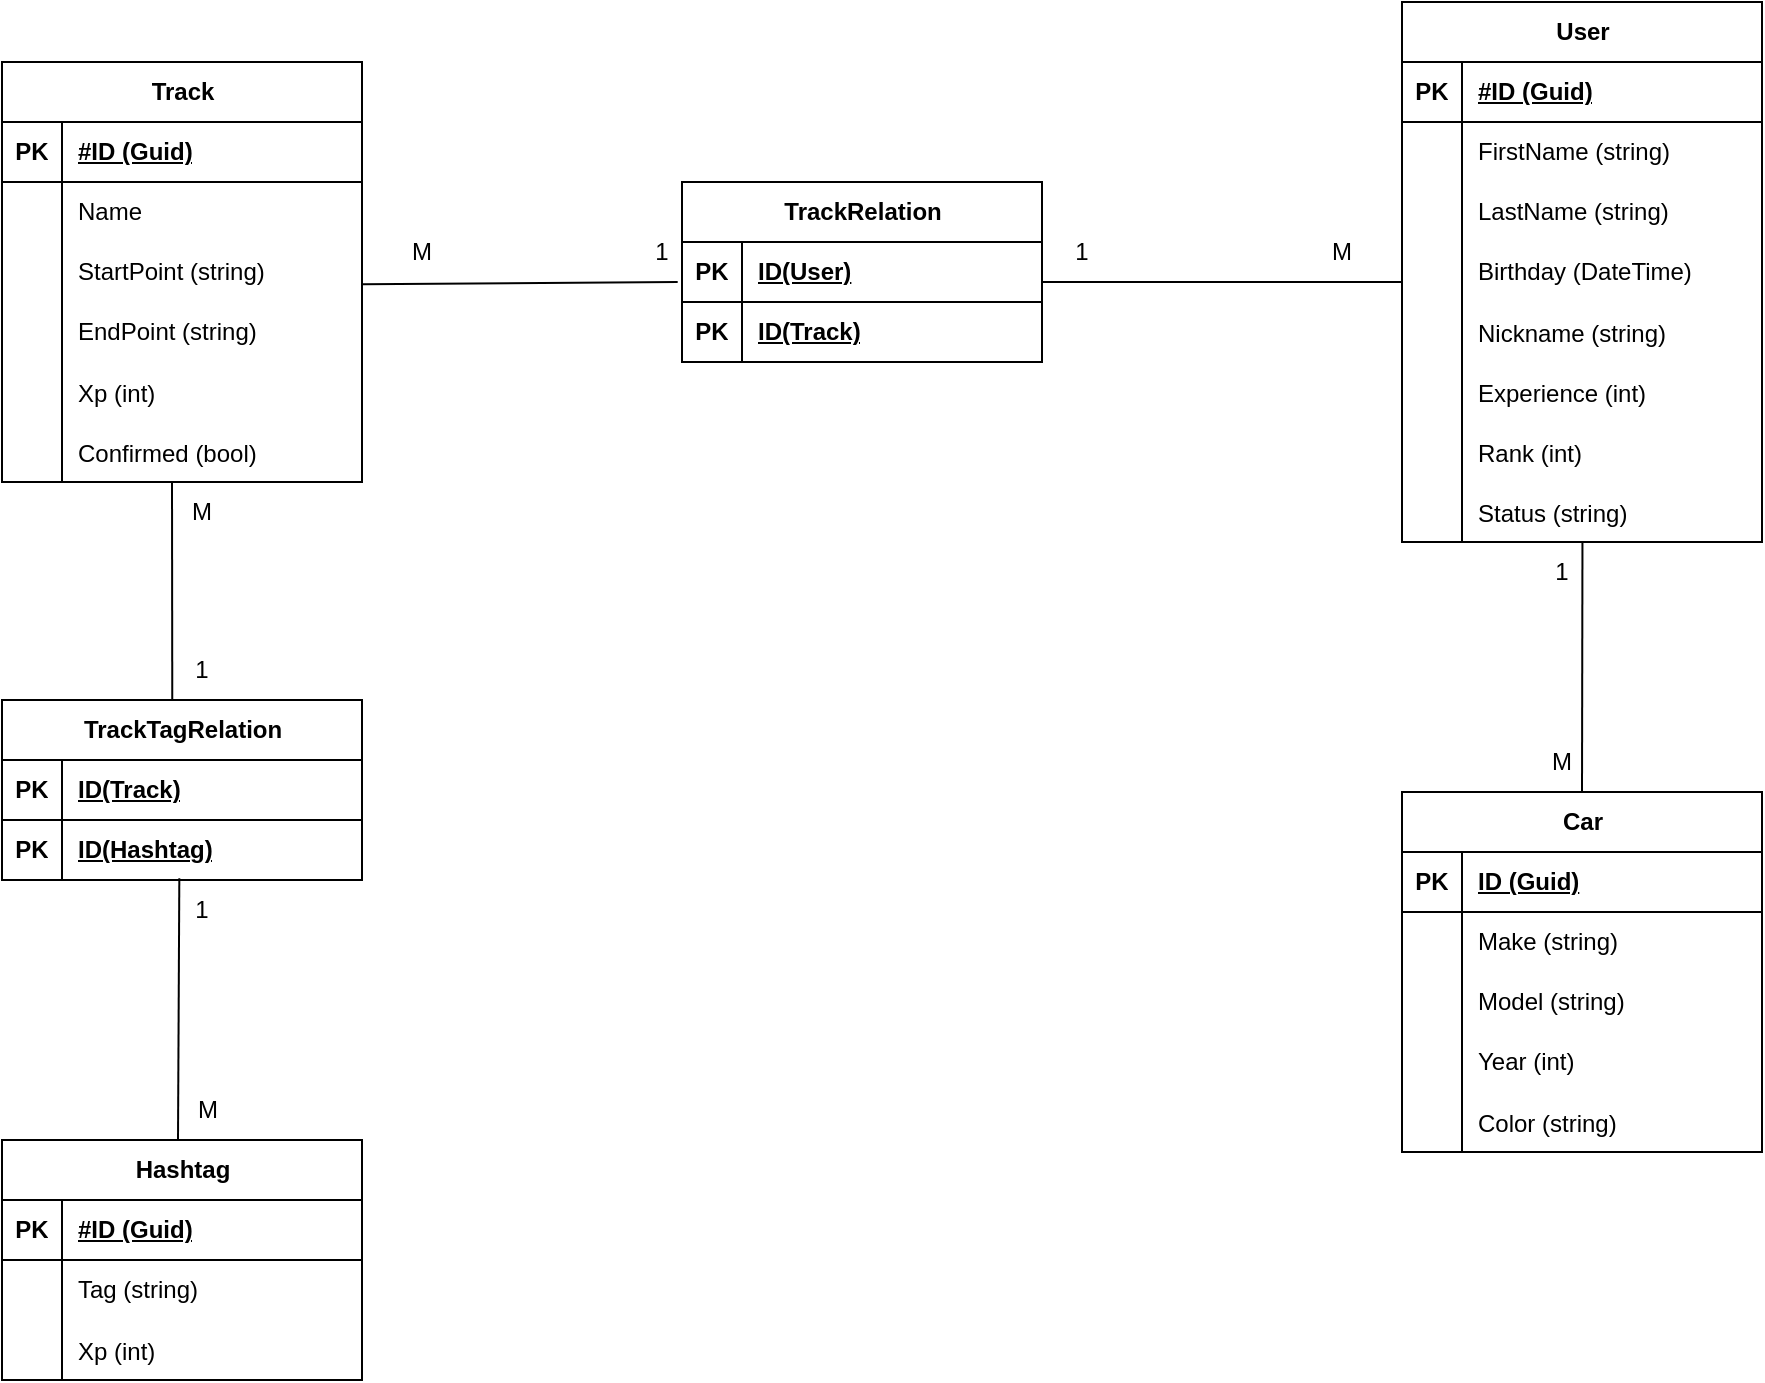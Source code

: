 <mxfile version="22.1.11" type="device">
  <diagram name="Pagină-1" id="ugL_ovDFjnaVIt7tFasv">
    <mxGraphModel dx="1313" dy="663" grid="1" gridSize="10" guides="1" tooltips="1" connect="1" arrows="1" fold="1" page="1" pageScale="1" pageWidth="1654" pageHeight="2336" math="0" shadow="0">
      <root>
        <mxCell id="0" />
        <mxCell id="1" parent="0" />
        <mxCell id="c0thV5aDV56CjZt5dfQd-1" value="User" style="shape=table;startSize=30;container=1;collapsible=1;childLayout=tableLayout;fixedRows=1;rowLines=0;fontStyle=1;align=center;resizeLast=1;html=1;" parent="1" vertex="1">
          <mxGeometry x="1087" y="881" width="180" height="270" as="geometry" />
        </mxCell>
        <mxCell id="c0thV5aDV56CjZt5dfQd-2" value="" style="shape=tableRow;horizontal=0;startSize=0;swimlaneHead=0;swimlaneBody=0;fillColor=none;collapsible=0;dropTarget=0;points=[[0,0.5],[1,0.5]];portConstraint=eastwest;top=0;left=0;right=0;bottom=1;" parent="c0thV5aDV56CjZt5dfQd-1" vertex="1">
          <mxGeometry y="30" width="180" height="30" as="geometry" />
        </mxCell>
        <mxCell id="c0thV5aDV56CjZt5dfQd-3" value="PK" style="shape=partialRectangle;connectable=0;fillColor=none;top=0;left=0;bottom=0;right=0;fontStyle=1;overflow=hidden;whiteSpace=wrap;html=1;" parent="c0thV5aDV56CjZt5dfQd-2" vertex="1">
          <mxGeometry width="30" height="30" as="geometry">
            <mxRectangle width="30" height="30" as="alternateBounds" />
          </mxGeometry>
        </mxCell>
        <mxCell id="c0thV5aDV56CjZt5dfQd-4" value="#ID (Guid)" style="shape=partialRectangle;connectable=0;fillColor=none;top=0;left=0;bottom=0;right=0;align=left;spacingLeft=6;fontStyle=5;overflow=hidden;whiteSpace=wrap;html=1;" parent="c0thV5aDV56CjZt5dfQd-2" vertex="1">
          <mxGeometry x="30" width="150" height="30" as="geometry">
            <mxRectangle width="150" height="30" as="alternateBounds" />
          </mxGeometry>
        </mxCell>
        <mxCell id="c0thV5aDV56CjZt5dfQd-5" value="" style="shape=tableRow;horizontal=0;startSize=0;swimlaneHead=0;swimlaneBody=0;fillColor=none;collapsible=0;dropTarget=0;points=[[0,0.5],[1,0.5]];portConstraint=eastwest;top=0;left=0;right=0;bottom=0;" parent="c0thV5aDV56CjZt5dfQd-1" vertex="1">
          <mxGeometry y="60" width="180" height="30" as="geometry" />
        </mxCell>
        <mxCell id="c0thV5aDV56CjZt5dfQd-6" value="" style="shape=partialRectangle;connectable=0;fillColor=none;top=0;left=0;bottom=0;right=0;editable=1;overflow=hidden;whiteSpace=wrap;html=1;" parent="c0thV5aDV56CjZt5dfQd-5" vertex="1">
          <mxGeometry width="30" height="30" as="geometry">
            <mxRectangle width="30" height="30" as="alternateBounds" />
          </mxGeometry>
        </mxCell>
        <mxCell id="c0thV5aDV56CjZt5dfQd-7" value="FirstName (string)" style="shape=partialRectangle;connectable=0;fillColor=none;top=0;left=0;bottom=0;right=0;align=left;spacingLeft=6;overflow=hidden;whiteSpace=wrap;html=1;" parent="c0thV5aDV56CjZt5dfQd-5" vertex="1">
          <mxGeometry x="30" width="150" height="30" as="geometry">
            <mxRectangle width="150" height="30" as="alternateBounds" />
          </mxGeometry>
        </mxCell>
        <mxCell id="c0thV5aDV56CjZt5dfQd-8" value="" style="shape=tableRow;horizontal=0;startSize=0;swimlaneHead=0;swimlaneBody=0;fillColor=none;collapsible=0;dropTarget=0;points=[[0,0.5],[1,0.5]];portConstraint=eastwest;top=0;left=0;right=0;bottom=0;" parent="c0thV5aDV56CjZt5dfQd-1" vertex="1">
          <mxGeometry y="90" width="180" height="30" as="geometry" />
        </mxCell>
        <mxCell id="c0thV5aDV56CjZt5dfQd-9" value="" style="shape=partialRectangle;connectable=0;fillColor=none;top=0;left=0;bottom=0;right=0;editable=1;overflow=hidden;whiteSpace=wrap;html=1;" parent="c0thV5aDV56CjZt5dfQd-8" vertex="1">
          <mxGeometry width="30" height="30" as="geometry">
            <mxRectangle width="30" height="30" as="alternateBounds" />
          </mxGeometry>
        </mxCell>
        <mxCell id="c0thV5aDV56CjZt5dfQd-10" value="LastName (string)" style="shape=partialRectangle;connectable=0;fillColor=none;top=0;left=0;bottom=0;right=0;align=left;spacingLeft=6;overflow=hidden;whiteSpace=wrap;html=1;" parent="c0thV5aDV56CjZt5dfQd-8" vertex="1">
          <mxGeometry x="30" width="150" height="30" as="geometry">
            <mxRectangle width="150" height="30" as="alternateBounds" />
          </mxGeometry>
        </mxCell>
        <mxCell id="c0thV5aDV56CjZt5dfQd-11" value="" style="shape=tableRow;horizontal=0;startSize=0;swimlaneHead=0;swimlaneBody=0;fillColor=none;collapsible=0;dropTarget=0;points=[[0,0.5],[1,0.5]];portConstraint=eastwest;top=0;left=0;right=0;bottom=0;" parent="c0thV5aDV56CjZt5dfQd-1" vertex="1">
          <mxGeometry y="120" width="180" height="30" as="geometry" />
        </mxCell>
        <mxCell id="c0thV5aDV56CjZt5dfQd-12" value="" style="shape=partialRectangle;connectable=0;fillColor=none;top=0;left=0;bottom=0;right=0;editable=1;overflow=hidden;whiteSpace=wrap;html=1;" parent="c0thV5aDV56CjZt5dfQd-11" vertex="1">
          <mxGeometry width="30" height="30" as="geometry">
            <mxRectangle width="30" height="30" as="alternateBounds" />
          </mxGeometry>
        </mxCell>
        <mxCell id="c0thV5aDV56CjZt5dfQd-13" value="Birthday (DateTime)" style="shape=partialRectangle;connectable=0;fillColor=none;top=0;left=0;bottom=0;right=0;align=left;spacingLeft=6;overflow=hidden;whiteSpace=wrap;html=1;" parent="c0thV5aDV56CjZt5dfQd-11" vertex="1">
          <mxGeometry x="30" width="150" height="30" as="geometry">
            <mxRectangle width="150" height="30" as="alternateBounds" />
          </mxGeometry>
        </mxCell>
        <mxCell id="c0thV5aDV56CjZt5dfQd-14" value="" style="shape=tableRow;horizontal=0;startSize=0;swimlaneHead=0;swimlaneBody=0;fillColor=none;collapsible=0;dropTarget=0;points=[[0,0.5],[1,0.5]];portConstraint=eastwest;top=0;left=0;right=0;bottom=0;" parent="c0thV5aDV56CjZt5dfQd-1" vertex="1">
          <mxGeometry y="150" width="180" height="30" as="geometry" />
        </mxCell>
        <mxCell id="c0thV5aDV56CjZt5dfQd-15" value="" style="shape=partialRectangle;connectable=0;fillColor=none;top=0;left=0;bottom=0;right=0;editable=1;overflow=hidden;" parent="c0thV5aDV56CjZt5dfQd-14" vertex="1">
          <mxGeometry width="30" height="30" as="geometry">
            <mxRectangle width="30" height="30" as="alternateBounds" />
          </mxGeometry>
        </mxCell>
        <mxCell id="c0thV5aDV56CjZt5dfQd-16" value="Nickname (string)" style="shape=partialRectangle;connectable=0;fillColor=none;top=0;left=0;bottom=0;right=0;align=left;spacingLeft=6;overflow=hidden;" parent="c0thV5aDV56CjZt5dfQd-14" vertex="1">
          <mxGeometry x="30" width="150" height="30" as="geometry">
            <mxRectangle width="150" height="30" as="alternateBounds" />
          </mxGeometry>
        </mxCell>
        <mxCell id="c0thV5aDV56CjZt5dfQd-17" value="" style="shape=tableRow;horizontal=0;startSize=0;swimlaneHead=0;swimlaneBody=0;fillColor=none;collapsible=0;dropTarget=0;points=[[0,0.5],[1,0.5]];portConstraint=eastwest;top=0;left=0;right=0;bottom=0;" parent="c0thV5aDV56CjZt5dfQd-1" vertex="1">
          <mxGeometry y="180" width="180" height="30" as="geometry" />
        </mxCell>
        <mxCell id="c0thV5aDV56CjZt5dfQd-18" value="" style="shape=partialRectangle;connectable=0;fillColor=none;top=0;left=0;bottom=0;right=0;editable=1;overflow=hidden;" parent="c0thV5aDV56CjZt5dfQd-17" vertex="1">
          <mxGeometry width="30" height="30" as="geometry">
            <mxRectangle width="30" height="30" as="alternateBounds" />
          </mxGeometry>
        </mxCell>
        <mxCell id="c0thV5aDV56CjZt5dfQd-19" value="Experience (int)" style="shape=partialRectangle;connectable=0;fillColor=none;top=0;left=0;bottom=0;right=0;align=left;spacingLeft=6;overflow=hidden;" parent="c0thV5aDV56CjZt5dfQd-17" vertex="1">
          <mxGeometry x="30" width="150" height="30" as="geometry">
            <mxRectangle width="150" height="30" as="alternateBounds" />
          </mxGeometry>
        </mxCell>
        <mxCell id="c0thV5aDV56CjZt5dfQd-20" value="" style="shape=tableRow;horizontal=0;startSize=0;swimlaneHead=0;swimlaneBody=0;fillColor=none;collapsible=0;dropTarget=0;points=[[0,0.5],[1,0.5]];portConstraint=eastwest;top=0;left=0;right=0;bottom=0;" parent="c0thV5aDV56CjZt5dfQd-1" vertex="1">
          <mxGeometry y="210" width="180" height="30" as="geometry" />
        </mxCell>
        <mxCell id="c0thV5aDV56CjZt5dfQd-21" value="" style="shape=partialRectangle;connectable=0;fillColor=none;top=0;left=0;bottom=0;right=0;editable=1;overflow=hidden;" parent="c0thV5aDV56CjZt5dfQd-20" vertex="1">
          <mxGeometry width="30" height="30" as="geometry">
            <mxRectangle width="30" height="30" as="alternateBounds" />
          </mxGeometry>
        </mxCell>
        <mxCell id="c0thV5aDV56CjZt5dfQd-22" value="Rank (int)" style="shape=partialRectangle;connectable=0;fillColor=none;top=0;left=0;bottom=0;right=0;align=left;spacingLeft=6;overflow=hidden;" parent="c0thV5aDV56CjZt5dfQd-20" vertex="1">
          <mxGeometry x="30" width="150" height="30" as="geometry">
            <mxRectangle width="150" height="30" as="alternateBounds" />
          </mxGeometry>
        </mxCell>
        <mxCell id="c0thV5aDV56CjZt5dfQd-23" value="" style="shape=tableRow;horizontal=0;startSize=0;swimlaneHead=0;swimlaneBody=0;fillColor=none;collapsible=0;dropTarget=0;points=[[0,0.5],[1,0.5]];portConstraint=eastwest;top=0;left=0;right=0;bottom=0;" parent="c0thV5aDV56CjZt5dfQd-1" vertex="1">
          <mxGeometry y="240" width="180" height="30" as="geometry" />
        </mxCell>
        <mxCell id="c0thV5aDV56CjZt5dfQd-24" value="" style="shape=partialRectangle;connectable=0;fillColor=none;top=0;left=0;bottom=0;right=0;editable=1;overflow=hidden;" parent="c0thV5aDV56CjZt5dfQd-23" vertex="1">
          <mxGeometry width="30" height="30" as="geometry">
            <mxRectangle width="30" height="30" as="alternateBounds" />
          </mxGeometry>
        </mxCell>
        <mxCell id="c0thV5aDV56CjZt5dfQd-25" value="Status (string)" style="shape=partialRectangle;connectable=0;fillColor=none;top=0;left=0;bottom=0;right=0;align=left;spacingLeft=6;overflow=hidden;" parent="c0thV5aDV56CjZt5dfQd-23" vertex="1">
          <mxGeometry x="30" width="150" height="30" as="geometry">
            <mxRectangle width="150" height="30" as="alternateBounds" />
          </mxGeometry>
        </mxCell>
        <mxCell id="c0thV5aDV56CjZt5dfQd-26" value="Track" style="shape=table;startSize=30;container=1;collapsible=1;childLayout=tableLayout;fixedRows=1;rowLines=0;fontStyle=1;align=center;resizeLast=1;html=1;" parent="1" vertex="1">
          <mxGeometry x="387" y="911" width="180" height="210" as="geometry" />
        </mxCell>
        <mxCell id="c0thV5aDV56CjZt5dfQd-27" value="" style="shape=tableRow;horizontal=0;startSize=0;swimlaneHead=0;swimlaneBody=0;fillColor=none;collapsible=0;dropTarget=0;points=[[0,0.5],[1,0.5]];portConstraint=eastwest;top=0;left=0;right=0;bottom=1;" parent="c0thV5aDV56CjZt5dfQd-26" vertex="1">
          <mxGeometry y="30" width="180" height="30" as="geometry" />
        </mxCell>
        <mxCell id="c0thV5aDV56CjZt5dfQd-28" value="PK" style="shape=partialRectangle;connectable=0;fillColor=none;top=0;left=0;bottom=0;right=0;fontStyle=1;overflow=hidden;whiteSpace=wrap;html=1;" parent="c0thV5aDV56CjZt5dfQd-27" vertex="1">
          <mxGeometry width="30" height="30" as="geometry">
            <mxRectangle width="30" height="30" as="alternateBounds" />
          </mxGeometry>
        </mxCell>
        <mxCell id="c0thV5aDV56CjZt5dfQd-29" value="#ID (Guid)" style="shape=partialRectangle;connectable=0;fillColor=none;top=0;left=0;bottom=0;right=0;align=left;spacingLeft=6;fontStyle=5;overflow=hidden;whiteSpace=wrap;html=1;" parent="c0thV5aDV56CjZt5dfQd-27" vertex="1">
          <mxGeometry x="30" width="150" height="30" as="geometry">
            <mxRectangle width="150" height="30" as="alternateBounds" />
          </mxGeometry>
        </mxCell>
        <mxCell id="c0thV5aDV56CjZt5dfQd-30" value="" style="shape=tableRow;horizontal=0;startSize=0;swimlaneHead=0;swimlaneBody=0;fillColor=none;collapsible=0;dropTarget=0;points=[[0,0.5],[1,0.5]];portConstraint=eastwest;top=0;left=0;right=0;bottom=0;" parent="c0thV5aDV56CjZt5dfQd-26" vertex="1">
          <mxGeometry y="60" width="180" height="30" as="geometry" />
        </mxCell>
        <mxCell id="c0thV5aDV56CjZt5dfQd-31" value="" style="shape=partialRectangle;connectable=0;fillColor=none;top=0;left=0;bottom=0;right=0;editable=1;overflow=hidden;whiteSpace=wrap;html=1;" parent="c0thV5aDV56CjZt5dfQd-30" vertex="1">
          <mxGeometry width="30" height="30" as="geometry">
            <mxRectangle width="30" height="30" as="alternateBounds" />
          </mxGeometry>
        </mxCell>
        <mxCell id="c0thV5aDV56CjZt5dfQd-32" value="Name" style="shape=partialRectangle;connectable=0;fillColor=none;top=0;left=0;bottom=0;right=0;align=left;spacingLeft=6;overflow=hidden;whiteSpace=wrap;html=1;" parent="c0thV5aDV56CjZt5dfQd-30" vertex="1">
          <mxGeometry x="30" width="150" height="30" as="geometry">
            <mxRectangle width="150" height="30" as="alternateBounds" />
          </mxGeometry>
        </mxCell>
        <mxCell id="c0thV5aDV56CjZt5dfQd-33" value="" style="shape=tableRow;horizontal=0;startSize=0;swimlaneHead=0;swimlaneBody=0;fillColor=none;collapsible=0;dropTarget=0;points=[[0,0.5],[1,0.5]];portConstraint=eastwest;top=0;left=0;right=0;bottom=0;" parent="c0thV5aDV56CjZt5dfQd-26" vertex="1">
          <mxGeometry y="90" width="180" height="30" as="geometry" />
        </mxCell>
        <mxCell id="c0thV5aDV56CjZt5dfQd-34" value="" style="shape=partialRectangle;connectable=0;fillColor=none;top=0;left=0;bottom=0;right=0;editable=1;overflow=hidden;whiteSpace=wrap;html=1;" parent="c0thV5aDV56CjZt5dfQd-33" vertex="1">
          <mxGeometry width="30" height="30" as="geometry">
            <mxRectangle width="30" height="30" as="alternateBounds" />
          </mxGeometry>
        </mxCell>
        <mxCell id="c0thV5aDV56CjZt5dfQd-35" value="StartPoint (string)" style="shape=partialRectangle;connectable=0;fillColor=none;top=0;left=0;bottom=0;right=0;align=left;spacingLeft=6;overflow=hidden;whiteSpace=wrap;html=1;" parent="c0thV5aDV56CjZt5dfQd-33" vertex="1">
          <mxGeometry x="30" width="150" height="30" as="geometry">
            <mxRectangle width="150" height="30" as="alternateBounds" />
          </mxGeometry>
        </mxCell>
        <mxCell id="c0thV5aDV56CjZt5dfQd-36" value="" style="shape=tableRow;horizontal=0;startSize=0;swimlaneHead=0;swimlaneBody=0;fillColor=none;collapsible=0;dropTarget=0;points=[[0,0.5],[1,0.5]];portConstraint=eastwest;top=0;left=0;right=0;bottom=0;" parent="c0thV5aDV56CjZt5dfQd-26" vertex="1">
          <mxGeometry y="120" width="180" height="30" as="geometry" />
        </mxCell>
        <mxCell id="c0thV5aDV56CjZt5dfQd-37" value="" style="shape=partialRectangle;connectable=0;fillColor=none;top=0;left=0;bottom=0;right=0;editable=1;overflow=hidden;whiteSpace=wrap;html=1;" parent="c0thV5aDV56CjZt5dfQd-36" vertex="1">
          <mxGeometry width="30" height="30" as="geometry">
            <mxRectangle width="30" height="30" as="alternateBounds" />
          </mxGeometry>
        </mxCell>
        <mxCell id="c0thV5aDV56CjZt5dfQd-38" value="EndPoint (string)" style="shape=partialRectangle;connectable=0;fillColor=none;top=0;left=0;bottom=0;right=0;align=left;spacingLeft=6;overflow=hidden;whiteSpace=wrap;html=1;" parent="c0thV5aDV56CjZt5dfQd-36" vertex="1">
          <mxGeometry x="30" width="150" height="30" as="geometry">
            <mxRectangle width="150" height="30" as="alternateBounds" />
          </mxGeometry>
        </mxCell>
        <mxCell id="c0thV5aDV56CjZt5dfQd-39" value="" style="shape=tableRow;horizontal=0;startSize=0;swimlaneHead=0;swimlaneBody=0;fillColor=none;collapsible=0;dropTarget=0;points=[[0,0.5],[1,0.5]];portConstraint=eastwest;top=0;left=0;right=0;bottom=0;" parent="c0thV5aDV56CjZt5dfQd-26" vertex="1">
          <mxGeometry y="150" width="180" height="30" as="geometry" />
        </mxCell>
        <mxCell id="c0thV5aDV56CjZt5dfQd-40" value="" style="shape=partialRectangle;connectable=0;fillColor=none;top=0;left=0;bottom=0;right=0;editable=1;overflow=hidden;" parent="c0thV5aDV56CjZt5dfQd-39" vertex="1">
          <mxGeometry width="30" height="30" as="geometry">
            <mxRectangle width="30" height="30" as="alternateBounds" />
          </mxGeometry>
        </mxCell>
        <mxCell id="c0thV5aDV56CjZt5dfQd-41" value="Xp (int)" style="shape=partialRectangle;connectable=0;fillColor=none;top=0;left=0;bottom=0;right=0;align=left;spacingLeft=6;overflow=hidden;" parent="c0thV5aDV56CjZt5dfQd-39" vertex="1">
          <mxGeometry x="30" width="150" height="30" as="geometry">
            <mxRectangle width="150" height="30" as="alternateBounds" />
          </mxGeometry>
        </mxCell>
        <mxCell id="c0thV5aDV56CjZt5dfQd-42" value="" style="shape=tableRow;horizontal=0;startSize=0;swimlaneHead=0;swimlaneBody=0;fillColor=none;collapsible=0;dropTarget=0;points=[[0,0.5],[1,0.5]];portConstraint=eastwest;top=0;left=0;right=0;bottom=0;" parent="c0thV5aDV56CjZt5dfQd-26" vertex="1">
          <mxGeometry y="180" width="180" height="30" as="geometry" />
        </mxCell>
        <mxCell id="c0thV5aDV56CjZt5dfQd-43" value="" style="shape=partialRectangle;connectable=0;fillColor=none;top=0;left=0;bottom=0;right=0;editable=1;overflow=hidden;" parent="c0thV5aDV56CjZt5dfQd-42" vertex="1">
          <mxGeometry width="30" height="30" as="geometry">
            <mxRectangle width="30" height="30" as="alternateBounds" />
          </mxGeometry>
        </mxCell>
        <mxCell id="c0thV5aDV56CjZt5dfQd-44" value="Confirmed (bool)" style="shape=partialRectangle;connectable=0;fillColor=none;top=0;left=0;bottom=0;right=0;align=left;spacingLeft=6;overflow=hidden;" parent="c0thV5aDV56CjZt5dfQd-42" vertex="1">
          <mxGeometry x="30" width="150" height="30" as="geometry">
            <mxRectangle width="150" height="30" as="alternateBounds" />
          </mxGeometry>
        </mxCell>
        <mxCell id="c0thV5aDV56CjZt5dfQd-45" value="Hashtag" style="shape=table;startSize=30;container=1;collapsible=1;childLayout=tableLayout;fixedRows=1;rowLines=0;fontStyle=1;align=center;resizeLast=1;html=1;" parent="1" vertex="1">
          <mxGeometry x="387" y="1450" width="180" height="120" as="geometry" />
        </mxCell>
        <mxCell id="c0thV5aDV56CjZt5dfQd-46" value="" style="shape=tableRow;horizontal=0;startSize=0;swimlaneHead=0;swimlaneBody=0;fillColor=none;collapsible=0;dropTarget=0;points=[[0,0.5],[1,0.5]];portConstraint=eastwest;top=0;left=0;right=0;bottom=1;" parent="c0thV5aDV56CjZt5dfQd-45" vertex="1">
          <mxGeometry y="30" width="180" height="30" as="geometry" />
        </mxCell>
        <mxCell id="c0thV5aDV56CjZt5dfQd-47" value="PK" style="shape=partialRectangle;connectable=0;fillColor=none;top=0;left=0;bottom=0;right=0;fontStyle=1;overflow=hidden;whiteSpace=wrap;html=1;" parent="c0thV5aDV56CjZt5dfQd-46" vertex="1">
          <mxGeometry width="30" height="30" as="geometry">
            <mxRectangle width="30" height="30" as="alternateBounds" />
          </mxGeometry>
        </mxCell>
        <mxCell id="c0thV5aDV56CjZt5dfQd-48" value="#ID (Guid)" style="shape=partialRectangle;connectable=0;fillColor=none;top=0;left=0;bottom=0;right=0;align=left;spacingLeft=6;fontStyle=5;overflow=hidden;whiteSpace=wrap;html=1;" parent="c0thV5aDV56CjZt5dfQd-46" vertex="1">
          <mxGeometry x="30" width="150" height="30" as="geometry">
            <mxRectangle width="150" height="30" as="alternateBounds" />
          </mxGeometry>
        </mxCell>
        <mxCell id="c0thV5aDV56CjZt5dfQd-49" value="" style="shape=tableRow;horizontal=0;startSize=0;swimlaneHead=0;swimlaneBody=0;fillColor=none;collapsible=0;dropTarget=0;points=[[0,0.5],[1,0.5]];portConstraint=eastwest;top=0;left=0;right=0;bottom=0;" parent="c0thV5aDV56CjZt5dfQd-45" vertex="1">
          <mxGeometry y="60" width="180" height="30" as="geometry" />
        </mxCell>
        <mxCell id="c0thV5aDV56CjZt5dfQd-50" value="" style="shape=partialRectangle;connectable=0;fillColor=none;top=0;left=0;bottom=0;right=0;editable=1;overflow=hidden;whiteSpace=wrap;html=1;" parent="c0thV5aDV56CjZt5dfQd-49" vertex="1">
          <mxGeometry width="30" height="30" as="geometry">
            <mxRectangle width="30" height="30" as="alternateBounds" />
          </mxGeometry>
        </mxCell>
        <mxCell id="c0thV5aDV56CjZt5dfQd-51" value="Tag (string)" style="shape=partialRectangle;connectable=0;fillColor=none;top=0;left=0;bottom=0;right=0;align=left;spacingLeft=6;overflow=hidden;whiteSpace=wrap;html=1;" parent="c0thV5aDV56CjZt5dfQd-49" vertex="1">
          <mxGeometry x="30" width="150" height="30" as="geometry">
            <mxRectangle width="150" height="30" as="alternateBounds" />
          </mxGeometry>
        </mxCell>
        <mxCell id="gei6ML4wOLTJR0FKWbF_-1" value="" style="shape=tableRow;horizontal=0;startSize=0;swimlaneHead=0;swimlaneBody=0;fillColor=none;collapsible=0;dropTarget=0;points=[[0,0.5],[1,0.5]];portConstraint=eastwest;top=0;left=0;right=0;bottom=0;" vertex="1" parent="c0thV5aDV56CjZt5dfQd-45">
          <mxGeometry y="90" width="180" height="30" as="geometry" />
        </mxCell>
        <mxCell id="gei6ML4wOLTJR0FKWbF_-2" value="" style="shape=partialRectangle;connectable=0;fillColor=none;top=0;left=0;bottom=0;right=0;editable=1;overflow=hidden;" vertex="1" parent="gei6ML4wOLTJR0FKWbF_-1">
          <mxGeometry width="30" height="30" as="geometry">
            <mxRectangle width="30" height="30" as="alternateBounds" />
          </mxGeometry>
        </mxCell>
        <mxCell id="gei6ML4wOLTJR0FKWbF_-3" value="Xp (int)" style="shape=partialRectangle;connectable=0;fillColor=none;top=0;left=0;bottom=0;right=0;align=left;spacingLeft=6;overflow=hidden;" vertex="1" parent="gei6ML4wOLTJR0FKWbF_-1">
          <mxGeometry x="30" width="150" height="30" as="geometry">
            <mxRectangle width="150" height="30" as="alternateBounds" />
          </mxGeometry>
        </mxCell>
        <mxCell id="c0thV5aDV56CjZt5dfQd-58" value="Car" style="shape=table;startSize=30;container=1;collapsible=1;childLayout=tableLayout;fixedRows=1;rowLines=0;fontStyle=1;align=center;resizeLast=1;html=1;" parent="1" vertex="1">
          <mxGeometry x="1087" y="1276" width="180" height="180" as="geometry" />
        </mxCell>
        <mxCell id="c0thV5aDV56CjZt5dfQd-59" value="" style="shape=tableRow;horizontal=0;startSize=0;swimlaneHead=0;swimlaneBody=0;fillColor=none;collapsible=0;dropTarget=0;points=[[0,0.5],[1,0.5]];portConstraint=eastwest;top=0;left=0;right=0;bottom=1;" parent="c0thV5aDV56CjZt5dfQd-58" vertex="1">
          <mxGeometry y="30" width="180" height="30" as="geometry" />
        </mxCell>
        <mxCell id="c0thV5aDV56CjZt5dfQd-60" value="PK" style="shape=partialRectangle;connectable=0;fillColor=none;top=0;left=0;bottom=0;right=0;fontStyle=1;overflow=hidden;whiteSpace=wrap;html=1;" parent="c0thV5aDV56CjZt5dfQd-59" vertex="1">
          <mxGeometry width="30" height="30" as="geometry">
            <mxRectangle width="30" height="30" as="alternateBounds" />
          </mxGeometry>
        </mxCell>
        <mxCell id="c0thV5aDV56CjZt5dfQd-61" value="ID (Guid)" style="shape=partialRectangle;connectable=0;fillColor=none;top=0;left=0;bottom=0;right=0;align=left;spacingLeft=6;fontStyle=5;overflow=hidden;whiteSpace=wrap;html=1;" parent="c0thV5aDV56CjZt5dfQd-59" vertex="1">
          <mxGeometry x="30" width="150" height="30" as="geometry">
            <mxRectangle width="150" height="30" as="alternateBounds" />
          </mxGeometry>
        </mxCell>
        <mxCell id="c0thV5aDV56CjZt5dfQd-62" value="" style="shape=tableRow;horizontal=0;startSize=0;swimlaneHead=0;swimlaneBody=0;fillColor=none;collapsible=0;dropTarget=0;points=[[0,0.5],[1,0.5]];portConstraint=eastwest;top=0;left=0;right=0;bottom=0;" parent="c0thV5aDV56CjZt5dfQd-58" vertex="1">
          <mxGeometry y="60" width="180" height="30" as="geometry" />
        </mxCell>
        <mxCell id="c0thV5aDV56CjZt5dfQd-63" value="" style="shape=partialRectangle;connectable=0;fillColor=none;top=0;left=0;bottom=0;right=0;editable=1;overflow=hidden;whiteSpace=wrap;html=1;" parent="c0thV5aDV56CjZt5dfQd-62" vertex="1">
          <mxGeometry width="30" height="30" as="geometry">
            <mxRectangle width="30" height="30" as="alternateBounds" />
          </mxGeometry>
        </mxCell>
        <mxCell id="c0thV5aDV56CjZt5dfQd-64" value="Make (string)" style="shape=partialRectangle;connectable=0;fillColor=none;top=0;left=0;bottom=0;right=0;align=left;spacingLeft=6;overflow=hidden;whiteSpace=wrap;html=1;" parent="c0thV5aDV56CjZt5dfQd-62" vertex="1">
          <mxGeometry x="30" width="150" height="30" as="geometry">
            <mxRectangle width="150" height="30" as="alternateBounds" />
          </mxGeometry>
        </mxCell>
        <mxCell id="c0thV5aDV56CjZt5dfQd-65" value="" style="shape=tableRow;horizontal=0;startSize=0;swimlaneHead=0;swimlaneBody=0;fillColor=none;collapsible=0;dropTarget=0;points=[[0,0.5],[1,0.5]];portConstraint=eastwest;top=0;left=0;right=0;bottom=0;" parent="c0thV5aDV56CjZt5dfQd-58" vertex="1">
          <mxGeometry y="90" width="180" height="30" as="geometry" />
        </mxCell>
        <mxCell id="c0thV5aDV56CjZt5dfQd-66" value="" style="shape=partialRectangle;connectable=0;fillColor=none;top=0;left=0;bottom=0;right=0;editable=1;overflow=hidden;whiteSpace=wrap;html=1;" parent="c0thV5aDV56CjZt5dfQd-65" vertex="1">
          <mxGeometry width="30" height="30" as="geometry">
            <mxRectangle width="30" height="30" as="alternateBounds" />
          </mxGeometry>
        </mxCell>
        <mxCell id="c0thV5aDV56CjZt5dfQd-67" value="Model (string)" style="shape=partialRectangle;connectable=0;fillColor=none;top=0;left=0;bottom=0;right=0;align=left;spacingLeft=6;overflow=hidden;whiteSpace=wrap;html=1;" parent="c0thV5aDV56CjZt5dfQd-65" vertex="1">
          <mxGeometry x="30" width="150" height="30" as="geometry">
            <mxRectangle width="150" height="30" as="alternateBounds" />
          </mxGeometry>
        </mxCell>
        <mxCell id="c0thV5aDV56CjZt5dfQd-68" value="" style="shape=tableRow;horizontal=0;startSize=0;swimlaneHead=0;swimlaneBody=0;fillColor=none;collapsible=0;dropTarget=0;points=[[0,0.5],[1,0.5]];portConstraint=eastwest;top=0;left=0;right=0;bottom=0;" parent="c0thV5aDV56CjZt5dfQd-58" vertex="1">
          <mxGeometry y="120" width="180" height="30" as="geometry" />
        </mxCell>
        <mxCell id="c0thV5aDV56CjZt5dfQd-69" value="" style="shape=partialRectangle;connectable=0;fillColor=none;top=0;left=0;bottom=0;right=0;editable=1;overflow=hidden;whiteSpace=wrap;html=1;" parent="c0thV5aDV56CjZt5dfQd-68" vertex="1">
          <mxGeometry width="30" height="30" as="geometry">
            <mxRectangle width="30" height="30" as="alternateBounds" />
          </mxGeometry>
        </mxCell>
        <mxCell id="c0thV5aDV56CjZt5dfQd-70" value="Year (int)" style="shape=partialRectangle;connectable=0;fillColor=none;top=0;left=0;bottom=0;right=0;align=left;spacingLeft=6;overflow=hidden;whiteSpace=wrap;html=1;" parent="c0thV5aDV56CjZt5dfQd-68" vertex="1">
          <mxGeometry x="30" width="150" height="30" as="geometry">
            <mxRectangle width="150" height="30" as="alternateBounds" />
          </mxGeometry>
        </mxCell>
        <mxCell id="c0thV5aDV56CjZt5dfQd-71" value="" style="shape=tableRow;horizontal=0;startSize=0;swimlaneHead=0;swimlaneBody=0;fillColor=none;collapsible=0;dropTarget=0;points=[[0,0.5],[1,0.5]];portConstraint=eastwest;top=0;left=0;right=0;bottom=0;" parent="c0thV5aDV56CjZt5dfQd-58" vertex="1">
          <mxGeometry y="150" width="180" height="30" as="geometry" />
        </mxCell>
        <mxCell id="c0thV5aDV56CjZt5dfQd-72" value="" style="shape=partialRectangle;connectable=0;fillColor=none;top=0;left=0;bottom=0;right=0;editable=1;overflow=hidden;" parent="c0thV5aDV56CjZt5dfQd-71" vertex="1">
          <mxGeometry width="30" height="30" as="geometry">
            <mxRectangle width="30" height="30" as="alternateBounds" />
          </mxGeometry>
        </mxCell>
        <mxCell id="c0thV5aDV56CjZt5dfQd-73" value="Color (string)" style="shape=partialRectangle;connectable=0;fillColor=none;top=0;left=0;bottom=0;right=0;align=left;spacingLeft=6;overflow=hidden;" parent="c0thV5aDV56CjZt5dfQd-71" vertex="1">
          <mxGeometry x="30" width="150" height="30" as="geometry">
            <mxRectangle width="150" height="30" as="alternateBounds" />
          </mxGeometry>
        </mxCell>
        <mxCell id="7JUBg_8FRJ70rVgNCD8o-24" value="TrackRelation" style="shape=table;startSize=30;container=1;collapsible=1;childLayout=tableLayout;fixedRows=1;rowLines=0;fontStyle=1;align=center;resizeLast=1;html=1;" parent="1" vertex="1">
          <mxGeometry x="727" y="971" width="180" height="90" as="geometry" />
        </mxCell>
        <mxCell id="7JUBg_8FRJ70rVgNCD8o-25" value="" style="shape=tableRow;horizontal=0;startSize=0;swimlaneHead=0;swimlaneBody=0;fillColor=none;collapsible=0;dropTarget=0;points=[[0,0.5],[1,0.5]];portConstraint=eastwest;top=0;left=0;right=0;bottom=1;" parent="7JUBg_8FRJ70rVgNCD8o-24" vertex="1">
          <mxGeometry y="30" width="180" height="30" as="geometry" />
        </mxCell>
        <mxCell id="7JUBg_8FRJ70rVgNCD8o-26" value="PK" style="shape=partialRectangle;connectable=0;fillColor=none;top=0;left=0;bottom=0;right=0;fontStyle=1;overflow=hidden;whiteSpace=wrap;html=1;" parent="7JUBg_8FRJ70rVgNCD8o-25" vertex="1">
          <mxGeometry width="30" height="30" as="geometry">
            <mxRectangle width="30" height="30" as="alternateBounds" />
          </mxGeometry>
        </mxCell>
        <mxCell id="7JUBg_8FRJ70rVgNCD8o-27" value="ID(User)" style="shape=partialRectangle;connectable=0;fillColor=none;top=0;left=0;bottom=0;right=0;align=left;spacingLeft=6;fontStyle=5;overflow=hidden;whiteSpace=wrap;html=1;" parent="7JUBg_8FRJ70rVgNCD8o-25" vertex="1">
          <mxGeometry x="30" width="150" height="30" as="geometry">
            <mxRectangle width="150" height="30" as="alternateBounds" />
          </mxGeometry>
        </mxCell>
        <mxCell id="7JUBg_8FRJ70rVgNCD8o-28" value="" style="shape=tableRow;horizontal=0;startSize=0;swimlaneHead=0;swimlaneBody=0;fillColor=none;collapsible=0;dropTarget=0;points=[[0,0.5],[1,0.5]];portConstraint=eastwest;top=0;left=0;right=0;bottom=1;" parent="7JUBg_8FRJ70rVgNCD8o-24" vertex="1">
          <mxGeometry y="60" width="180" height="30" as="geometry" />
        </mxCell>
        <mxCell id="7JUBg_8FRJ70rVgNCD8o-29" value="PK" style="shape=partialRectangle;connectable=0;fillColor=none;top=0;left=0;bottom=0;right=0;fontStyle=1;overflow=hidden;whiteSpace=wrap;html=1;" parent="7JUBg_8FRJ70rVgNCD8o-28" vertex="1">
          <mxGeometry width="30" height="30" as="geometry">
            <mxRectangle width="30" height="30" as="alternateBounds" />
          </mxGeometry>
        </mxCell>
        <mxCell id="7JUBg_8FRJ70rVgNCD8o-30" value="ID(Track)" style="shape=partialRectangle;connectable=0;fillColor=none;top=0;left=0;bottom=0;right=0;align=left;spacingLeft=6;fontStyle=5;overflow=hidden;whiteSpace=wrap;html=1;" parent="7JUBg_8FRJ70rVgNCD8o-28" vertex="1">
          <mxGeometry x="30" width="150" height="30" as="geometry">
            <mxRectangle width="150" height="30" as="alternateBounds" />
          </mxGeometry>
        </mxCell>
        <mxCell id="7JUBg_8FRJ70rVgNCD8o-42" value="" style="endArrow=none;html=1;rounded=0;entryX=-0.012;entryY=0.962;entryDx=0;entryDy=0;entryPerimeter=0;exitX=1;exitY=-0.002;exitDx=0;exitDy=0;exitPerimeter=0;" parent="1" edge="1">
          <mxGeometry width="50" height="50" relative="1" as="geometry">
            <mxPoint x="567" y="1022.08" as="sourcePoint" />
            <mxPoint x="724.84" y="1021" as="targetPoint" />
          </mxGeometry>
        </mxCell>
        <mxCell id="7JUBg_8FRJ70rVgNCD8o-43" value="" style="endArrow=none;html=1;rounded=0;entryX=-0.006;entryY=0;entryDx=0;entryDy=0;exitX=0.995;exitY=0;exitDx=0;exitDy=0;exitPerimeter=0;entryPerimeter=0;" parent="1" edge="1">
          <mxGeometry width="50" height="50" relative="1" as="geometry">
            <mxPoint x="907" y="1021" as="sourcePoint" />
            <mxPoint x="1086.82" y="1021" as="targetPoint" />
          </mxGeometry>
        </mxCell>
        <mxCell id="7JUBg_8FRJ70rVgNCD8o-50" value="M" style="text;html=1;strokeColor=none;fillColor=none;align=center;verticalAlign=middle;whiteSpace=wrap;rounded=0;" parent="1" vertex="1">
          <mxGeometry x="567" y="991" width="60" height="30" as="geometry" />
        </mxCell>
        <mxCell id="7JUBg_8FRJ70rVgNCD8o-51" value="M" style="text;html=1;strokeColor=none;fillColor=none;align=center;verticalAlign=middle;whiteSpace=wrap;rounded=0;" parent="1" vertex="1">
          <mxGeometry x="1027" y="991" width="60" height="30" as="geometry" />
        </mxCell>
        <mxCell id="7JUBg_8FRJ70rVgNCD8o-56" value="1" style="text;html=1;strokeColor=none;fillColor=none;align=center;verticalAlign=middle;whiteSpace=wrap;rounded=0;" parent="1" vertex="1">
          <mxGeometry x="687" y="991" width="60" height="30" as="geometry" />
        </mxCell>
        <mxCell id="7JUBg_8FRJ70rVgNCD8o-57" value="1" style="text;html=1;strokeColor=none;fillColor=none;align=center;verticalAlign=middle;whiteSpace=wrap;rounded=0;" parent="1" vertex="1">
          <mxGeometry x="897" y="991" width="60" height="30" as="geometry" />
        </mxCell>
        <mxCell id="k0v_22fBxunJk2K780P8-3" value="M" style="text;html=1;strokeColor=none;fillColor=none;align=center;verticalAlign=middle;whiteSpace=wrap;rounded=0;" parent="1" vertex="1">
          <mxGeometry x="460" y="1420" width="60" height="30" as="geometry" />
        </mxCell>
        <mxCell id="k0v_22fBxunJk2K780P8-5" value="" style="endArrow=none;html=1;rounded=0;entryX=0.447;entryY=0.988;entryDx=0;entryDy=0;entryPerimeter=0;exitX=0.5;exitY=0;exitDx=0;exitDy=0;" parent="1" source="c0thV5aDV56CjZt5dfQd-58" edge="1">
          <mxGeometry width="50" height="50" relative="1" as="geometry">
            <mxPoint x="1177" y="1271" as="sourcePoint" />
            <mxPoint x="1177.23" y="1151" as="targetPoint" />
          </mxGeometry>
        </mxCell>
        <mxCell id="k0v_22fBxunJk2K780P8-7" value="1" style="text;html=1;strokeColor=none;fillColor=none;align=center;verticalAlign=middle;whiteSpace=wrap;rounded=0;" parent="1" vertex="1">
          <mxGeometry x="1137" y="1151" width="60" height="30" as="geometry" />
        </mxCell>
        <mxCell id="k0v_22fBxunJk2K780P8-9" value="M" style="text;html=1;strokeColor=none;fillColor=none;align=center;verticalAlign=middle;whiteSpace=wrap;rounded=0;" parent="1" vertex="1">
          <mxGeometry x="1137" y="1246" width="60" height="30" as="geometry" />
        </mxCell>
        <mxCell id="gei6ML4wOLTJR0FKWbF_-4" value="TrackTagRelation" style="shape=table;startSize=30;container=1;collapsible=1;childLayout=tableLayout;fixedRows=1;rowLines=0;fontStyle=1;align=center;resizeLast=1;html=1;" vertex="1" parent="1">
          <mxGeometry x="387" y="1230" width="180" height="90" as="geometry" />
        </mxCell>
        <mxCell id="gei6ML4wOLTJR0FKWbF_-5" value="" style="shape=tableRow;horizontal=0;startSize=0;swimlaneHead=0;swimlaneBody=0;fillColor=none;collapsible=0;dropTarget=0;points=[[0,0.5],[1,0.5]];portConstraint=eastwest;top=0;left=0;right=0;bottom=1;" vertex="1" parent="gei6ML4wOLTJR0FKWbF_-4">
          <mxGeometry y="30" width="180" height="30" as="geometry" />
        </mxCell>
        <mxCell id="gei6ML4wOLTJR0FKWbF_-6" value="PK" style="shape=partialRectangle;connectable=0;fillColor=none;top=0;left=0;bottom=0;right=0;fontStyle=1;overflow=hidden;whiteSpace=wrap;html=1;" vertex="1" parent="gei6ML4wOLTJR0FKWbF_-5">
          <mxGeometry width="30" height="30" as="geometry">
            <mxRectangle width="30" height="30" as="alternateBounds" />
          </mxGeometry>
        </mxCell>
        <mxCell id="gei6ML4wOLTJR0FKWbF_-7" value="ID(Track)" style="shape=partialRectangle;connectable=0;fillColor=none;top=0;left=0;bottom=0;right=0;align=left;spacingLeft=6;fontStyle=5;overflow=hidden;whiteSpace=wrap;html=1;" vertex="1" parent="gei6ML4wOLTJR0FKWbF_-5">
          <mxGeometry x="30" width="150" height="30" as="geometry">
            <mxRectangle width="150" height="30" as="alternateBounds" />
          </mxGeometry>
        </mxCell>
        <mxCell id="gei6ML4wOLTJR0FKWbF_-8" value="" style="shape=tableRow;horizontal=0;startSize=0;swimlaneHead=0;swimlaneBody=0;fillColor=none;collapsible=0;dropTarget=0;points=[[0,0.5],[1,0.5]];portConstraint=eastwest;top=0;left=0;right=0;bottom=1;" vertex="1" parent="gei6ML4wOLTJR0FKWbF_-4">
          <mxGeometry y="60" width="180" height="30" as="geometry" />
        </mxCell>
        <mxCell id="gei6ML4wOLTJR0FKWbF_-9" value="PK" style="shape=partialRectangle;connectable=0;fillColor=none;top=0;left=0;bottom=0;right=0;fontStyle=1;overflow=hidden;whiteSpace=wrap;html=1;" vertex="1" parent="gei6ML4wOLTJR0FKWbF_-8">
          <mxGeometry width="30" height="30" as="geometry">
            <mxRectangle width="30" height="30" as="alternateBounds" />
          </mxGeometry>
        </mxCell>
        <mxCell id="gei6ML4wOLTJR0FKWbF_-10" value="ID(Hashtag)" style="shape=partialRectangle;connectable=0;fillColor=none;top=0;left=0;bottom=0;right=0;align=left;spacingLeft=6;fontStyle=5;overflow=hidden;whiteSpace=wrap;html=1;" vertex="1" parent="gei6ML4wOLTJR0FKWbF_-8">
          <mxGeometry x="30" width="150" height="30" as="geometry">
            <mxRectangle width="150" height="30" as="alternateBounds" />
          </mxGeometry>
        </mxCell>
        <mxCell id="gei6ML4wOLTJR0FKWbF_-11" value="M" style="text;html=1;strokeColor=none;fillColor=none;align=center;verticalAlign=middle;whiteSpace=wrap;rounded=0;" vertex="1" parent="1">
          <mxGeometry x="457" y="1121" width="60" height="30" as="geometry" />
        </mxCell>
        <mxCell id="gei6ML4wOLTJR0FKWbF_-12" value="" style="endArrow=none;html=1;rounded=0;entryX=0.25;entryY=0;entryDx=0;entryDy=0;exitX=0.473;exitY=-0.003;exitDx=0;exitDy=0;exitPerimeter=0;" edge="1" parent="1" source="gei6ML4wOLTJR0FKWbF_-4" target="gei6ML4wOLTJR0FKWbF_-11">
          <mxGeometry width="50" height="50" relative="1" as="geometry">
            <mxPoint x="700" y="1320" as="sourcePoint" />
            <mxPoint x="750" y="1270" as="targetPoint" />
          </mxGeometry>
        </mxCell>
        <mxCell id="gei6ML4wOLTJR0FKWbF_-13" value="1" style="text;html=1;strokeColor=none;fillColor=none;align=center;verticalAlign=middle;whiteSpace=wrap;rounded=0;" vertex="1" parent="1">
          <mxGeometry x="457" y="1200" width="60" height="30" as="geometry" />
        </mxCell>
        <mxCell id="gei6ML4wOLTJR0FKWbF_-14" value="1" style="text;html=1;strokeColor=none;fillColor=none;align=center;verticalAlign=middle;whiteSpace=wrap;rounded=0;" vertex="1" parent="1">
          <mxGeometry x="457" y="1320" width="60" height="30" as="geometry" />
        </mxCell>
        <mxCell id="gei6ML4wOLTJR0FKWbF_-15" value="" style="endArrow=none;html=1;rounded=0;entryX=0.311;entryY=-0.03;entryDx=0;entryDy=0;exitX=0.25;exitY=1;exitDx=0;exitDy=0;entryPerimeter=0;" edge="1" parent="1" source="k0v_22fBxunJk2K780P8-3" target="gei6ML4wOLTJR0FKWbF_-14">
          <mxGeometry width="50" height="50" relative="1" as="geometry">
            <mxPoint x="476.47" y="1429" as="sourcePoint" />
            <mxPoint x="476.47" y="1320" as="targetPoint" />
          </mxGeometry>
        </mxCell>
      </root>
    </mxGraphModel>
  </diagram>
</mxfile>
